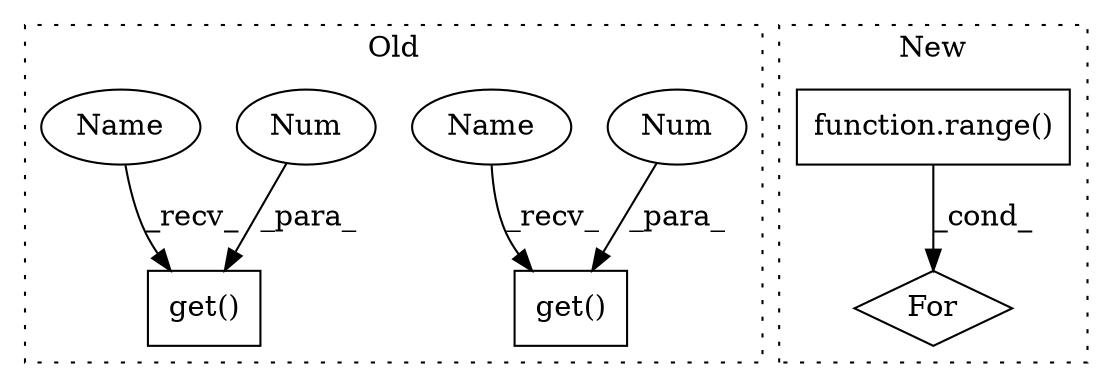 digraph G {
subgraph cluster0 {
1 [label="get()" a="75" s="8500,8520" l="9,1" shape="box"];
4 [label="get()" a="75" s="8523,8545" l="9,1" shape="box"];
5 [label="Num" a="76" s="8519" l="1" shape="ellipse"];
6 [label="Num" a="76" s="8543" l="2" shape="ellipse"];
7 [label="Name" a="87" s="8523" l="4" shape="ellipse"];
8 [label="Name" a="87" s="8500" l="4" shape="ellipse"];
label = "Old";
style="dotted";
}
subgraph cluster1 {
2 [label="function.range()" a="75" s="5320,5341" l="6,1" shape="box"];
3 [label="For" a="107" s="5311,5342" l="4,14" shape="diamond"];
label = "New";
style="dotted";
}
2 -> 3 [label="_cond_"];
5 -> 1 [label="_para_"];
6 -> 4 [label="_para_"];
7 -> 4 [label="_recv_"];
8 -> 1 [label="_recv_"];
}